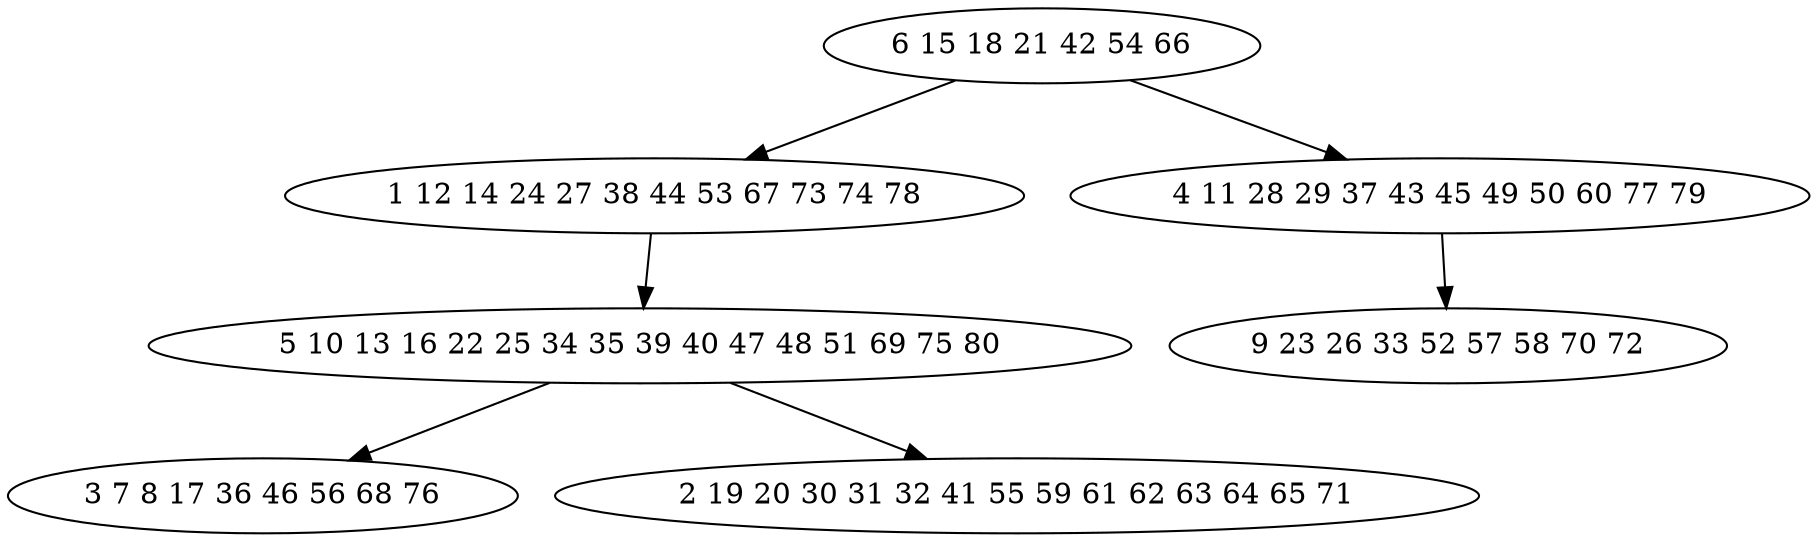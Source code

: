 digraph true_tree {
	"0" -> "1"
	"0" -> "2"
	"1" -> "3"
	"3" -> "4"
	"2" -> "5"
	"3" -> "6"
	"0" [label="6 15 18 21 42 54 66"];
	"1" [label="1 12 14 24 27 38 44 53 67 73 74 78"];
	"2" [label="4 11 28 29 37 43 45 49 50 60 77 79"];
	"3" [label="5 10 13 16 22 25 34 35 39 40 47 48 51 69 75 80"];
	"4" [label="3 7 8 17 36 46 56 68 76"];
	"5" [label="9 23 26 33 52 57 58 70 72"];
	"6" [label="2 19 20 30 31 32 41 55 59 61 62 63 64 65 71"];
}
